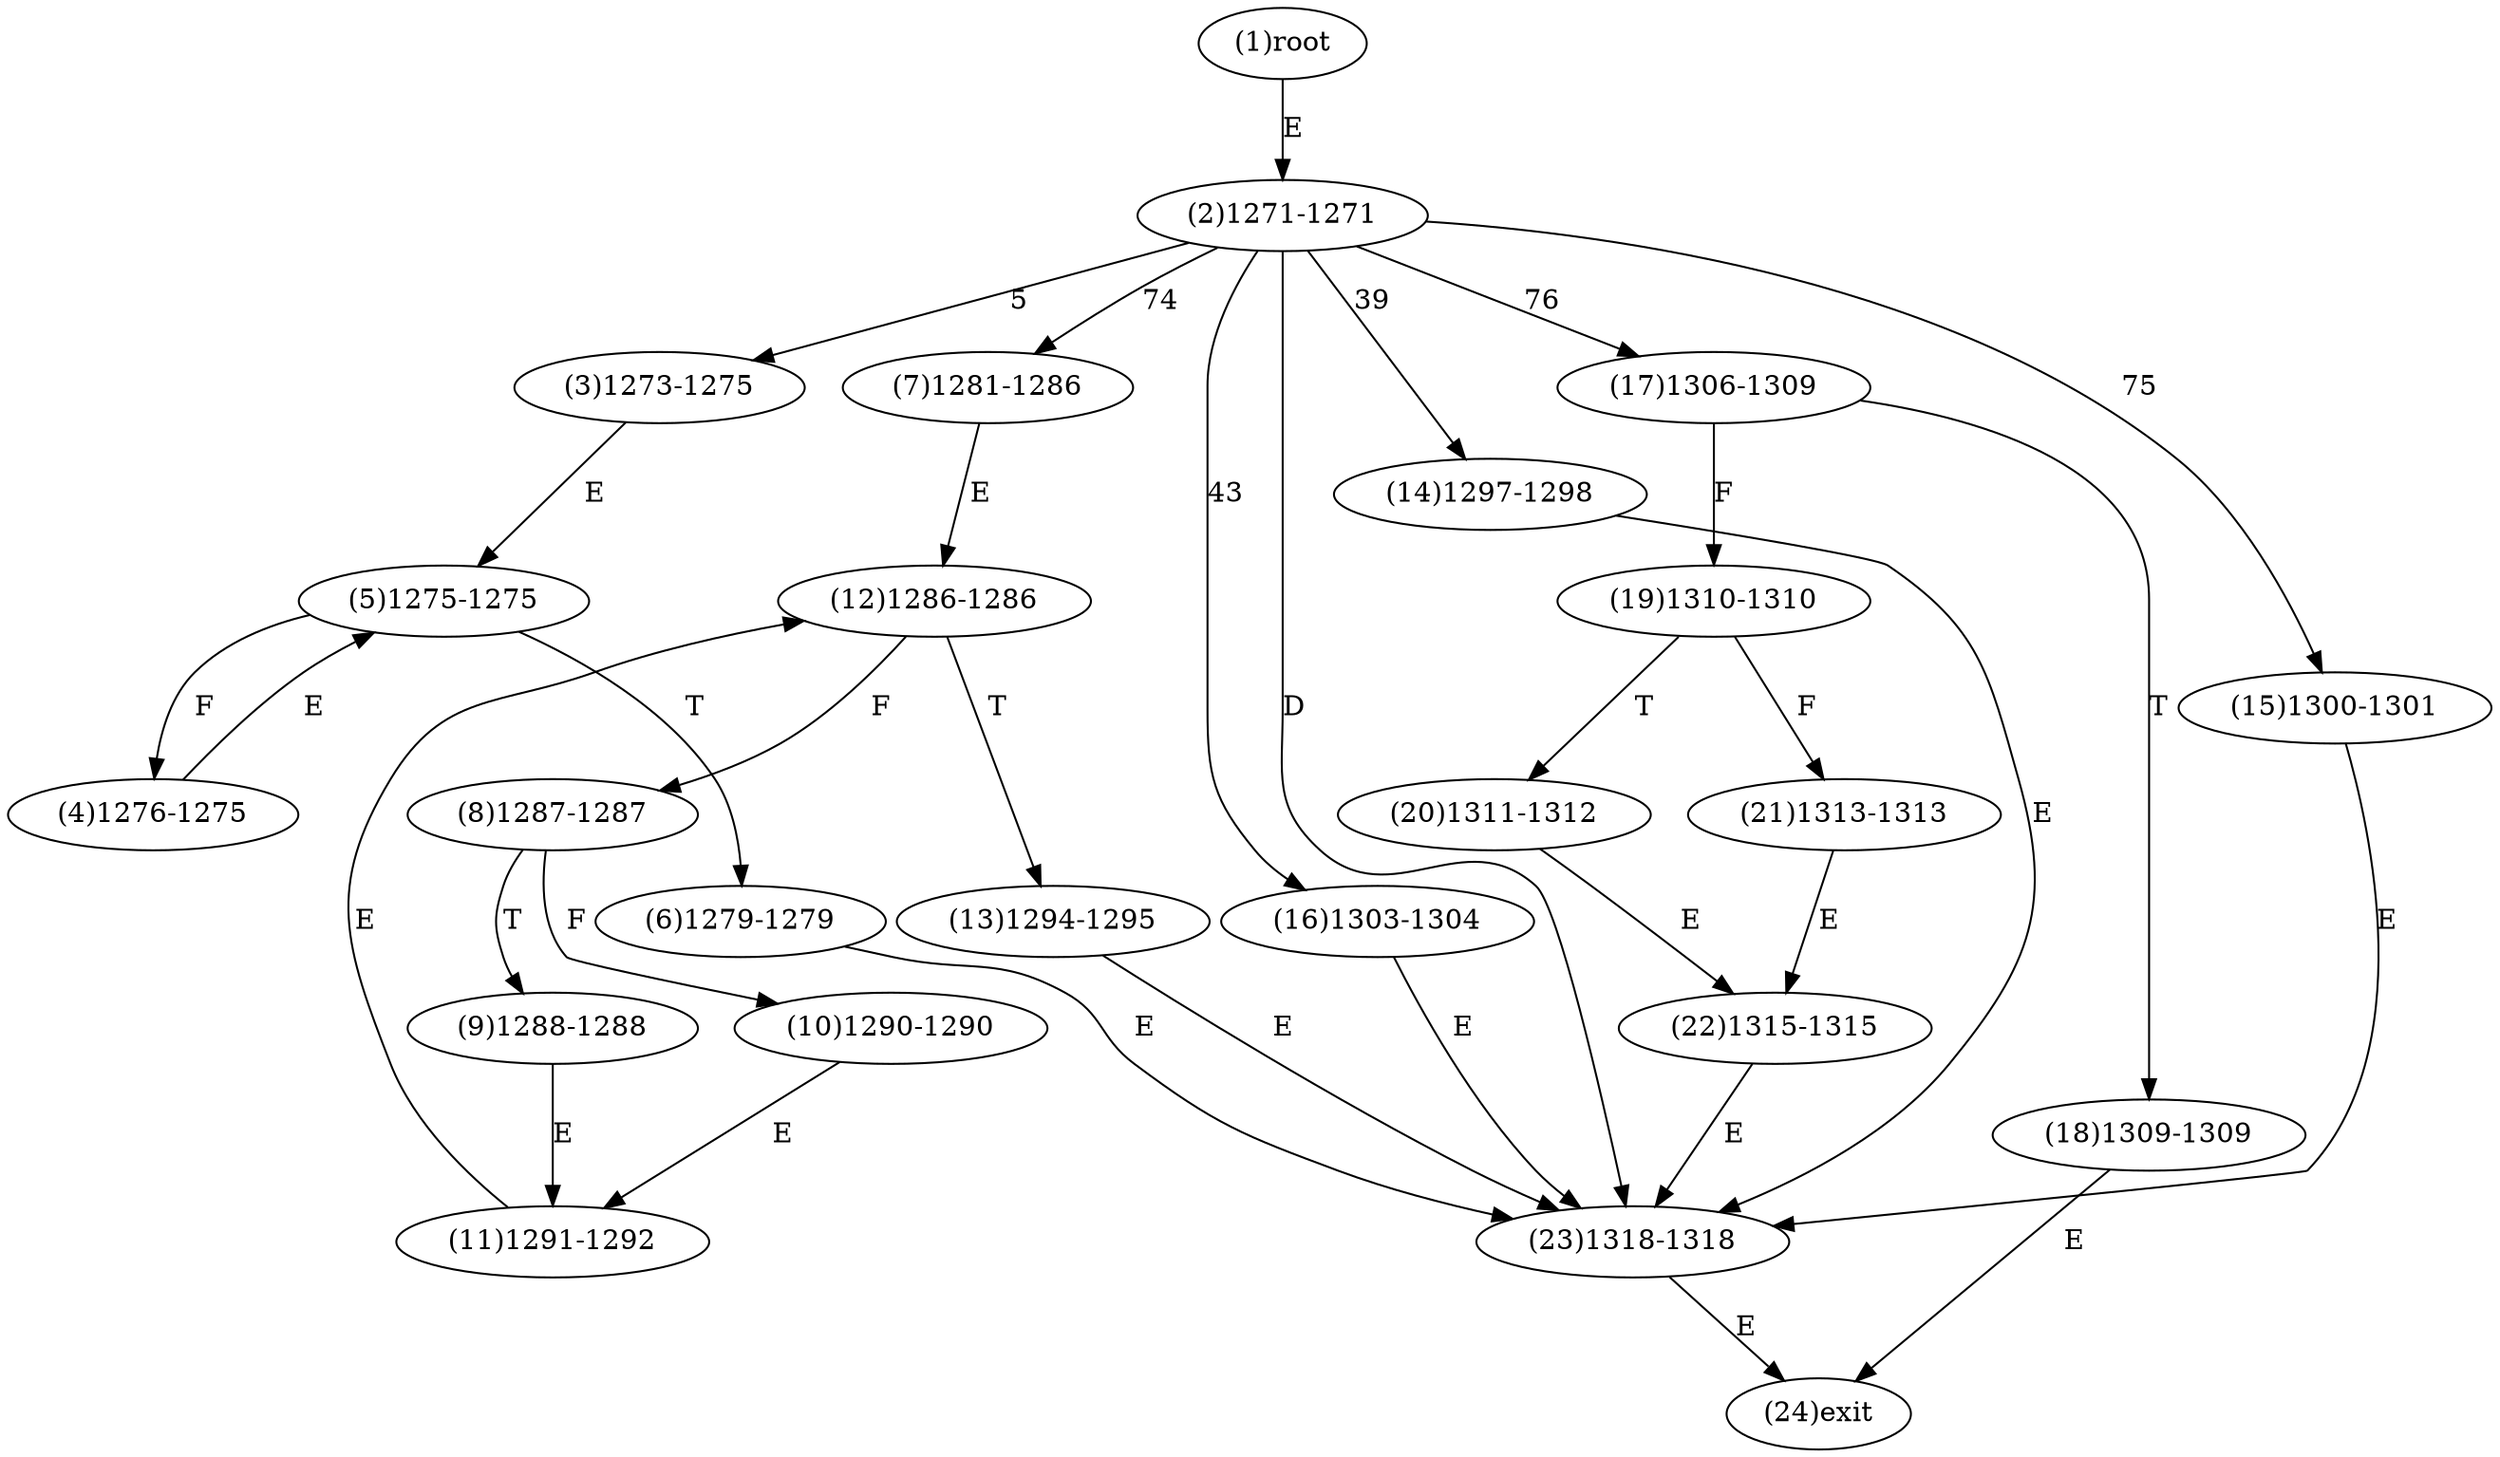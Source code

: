 digraph "" { 
1[ label="(1)root"];
2[ label="(2)1271-1271"];
3[ label="(3)1273-1275"];
4[ label="(4)1276-1275"];
5[ label="(5)1275-1275"];
6[ label="(6)1279-1279"];
7[ label="(7)1281-1286"];
8[ label="(8)1287-1287"];
9[ label="(9)1288-1288"];
10[ label="(10)1290-1290"];
11[ label="(11)1291-1292"];
12[ label="(12)1286-1286"];
13[ label="(13)1294-1295"];
14[ label="(14)1297-1298"];
15[ label="(15)1300-1301"];
17[ label="(17)1306-1309"];
16[ label="(16)1303-1304"];
19[ label="(19)1310-1310"];
18[ label="(18)1309-1309"];
21[ label="(21)1313-1313"];
20[ label="(20)1311-1312"];
23[ label="(23)1318-1318"];
22[ label="(22)1315-1315"];
24[ label="(24)exit"];
1->2[ label="E"];
2->3[ label="5"];
2->14[ label="39"];
2->16[ label="43"];
2->7[ label="74"];
2->15[ label="75"];
2->17[ label="76"];
2->23[ label="D"];
3->5[ label="E"];
4->5[ label="E"];
5->4[ label="F"];
5->6[ label="T"];
6->23[ label="E"];
7->12[ label="E"];
8->10[ label="F"];
8->9[ label="T"];
9->11[ label="E"];
10->11[ label="E"];
11->12[ label="E"];
12->8[ label="F"];
12->13[ label="T"];
13->23[ label="E"];
14->23[ label="E"];
15->23[ label="E"];
16->23[ label="E"];
17->19[ label="F"];
17->18[ label="T"];
18->24[ label="E"];
19->21[ label="F"];
19->20[ label="T"];
20->22[ label="E"];
21->22[ label="E"];
22->23[ label="E"];
23->24[ label="E"];
}